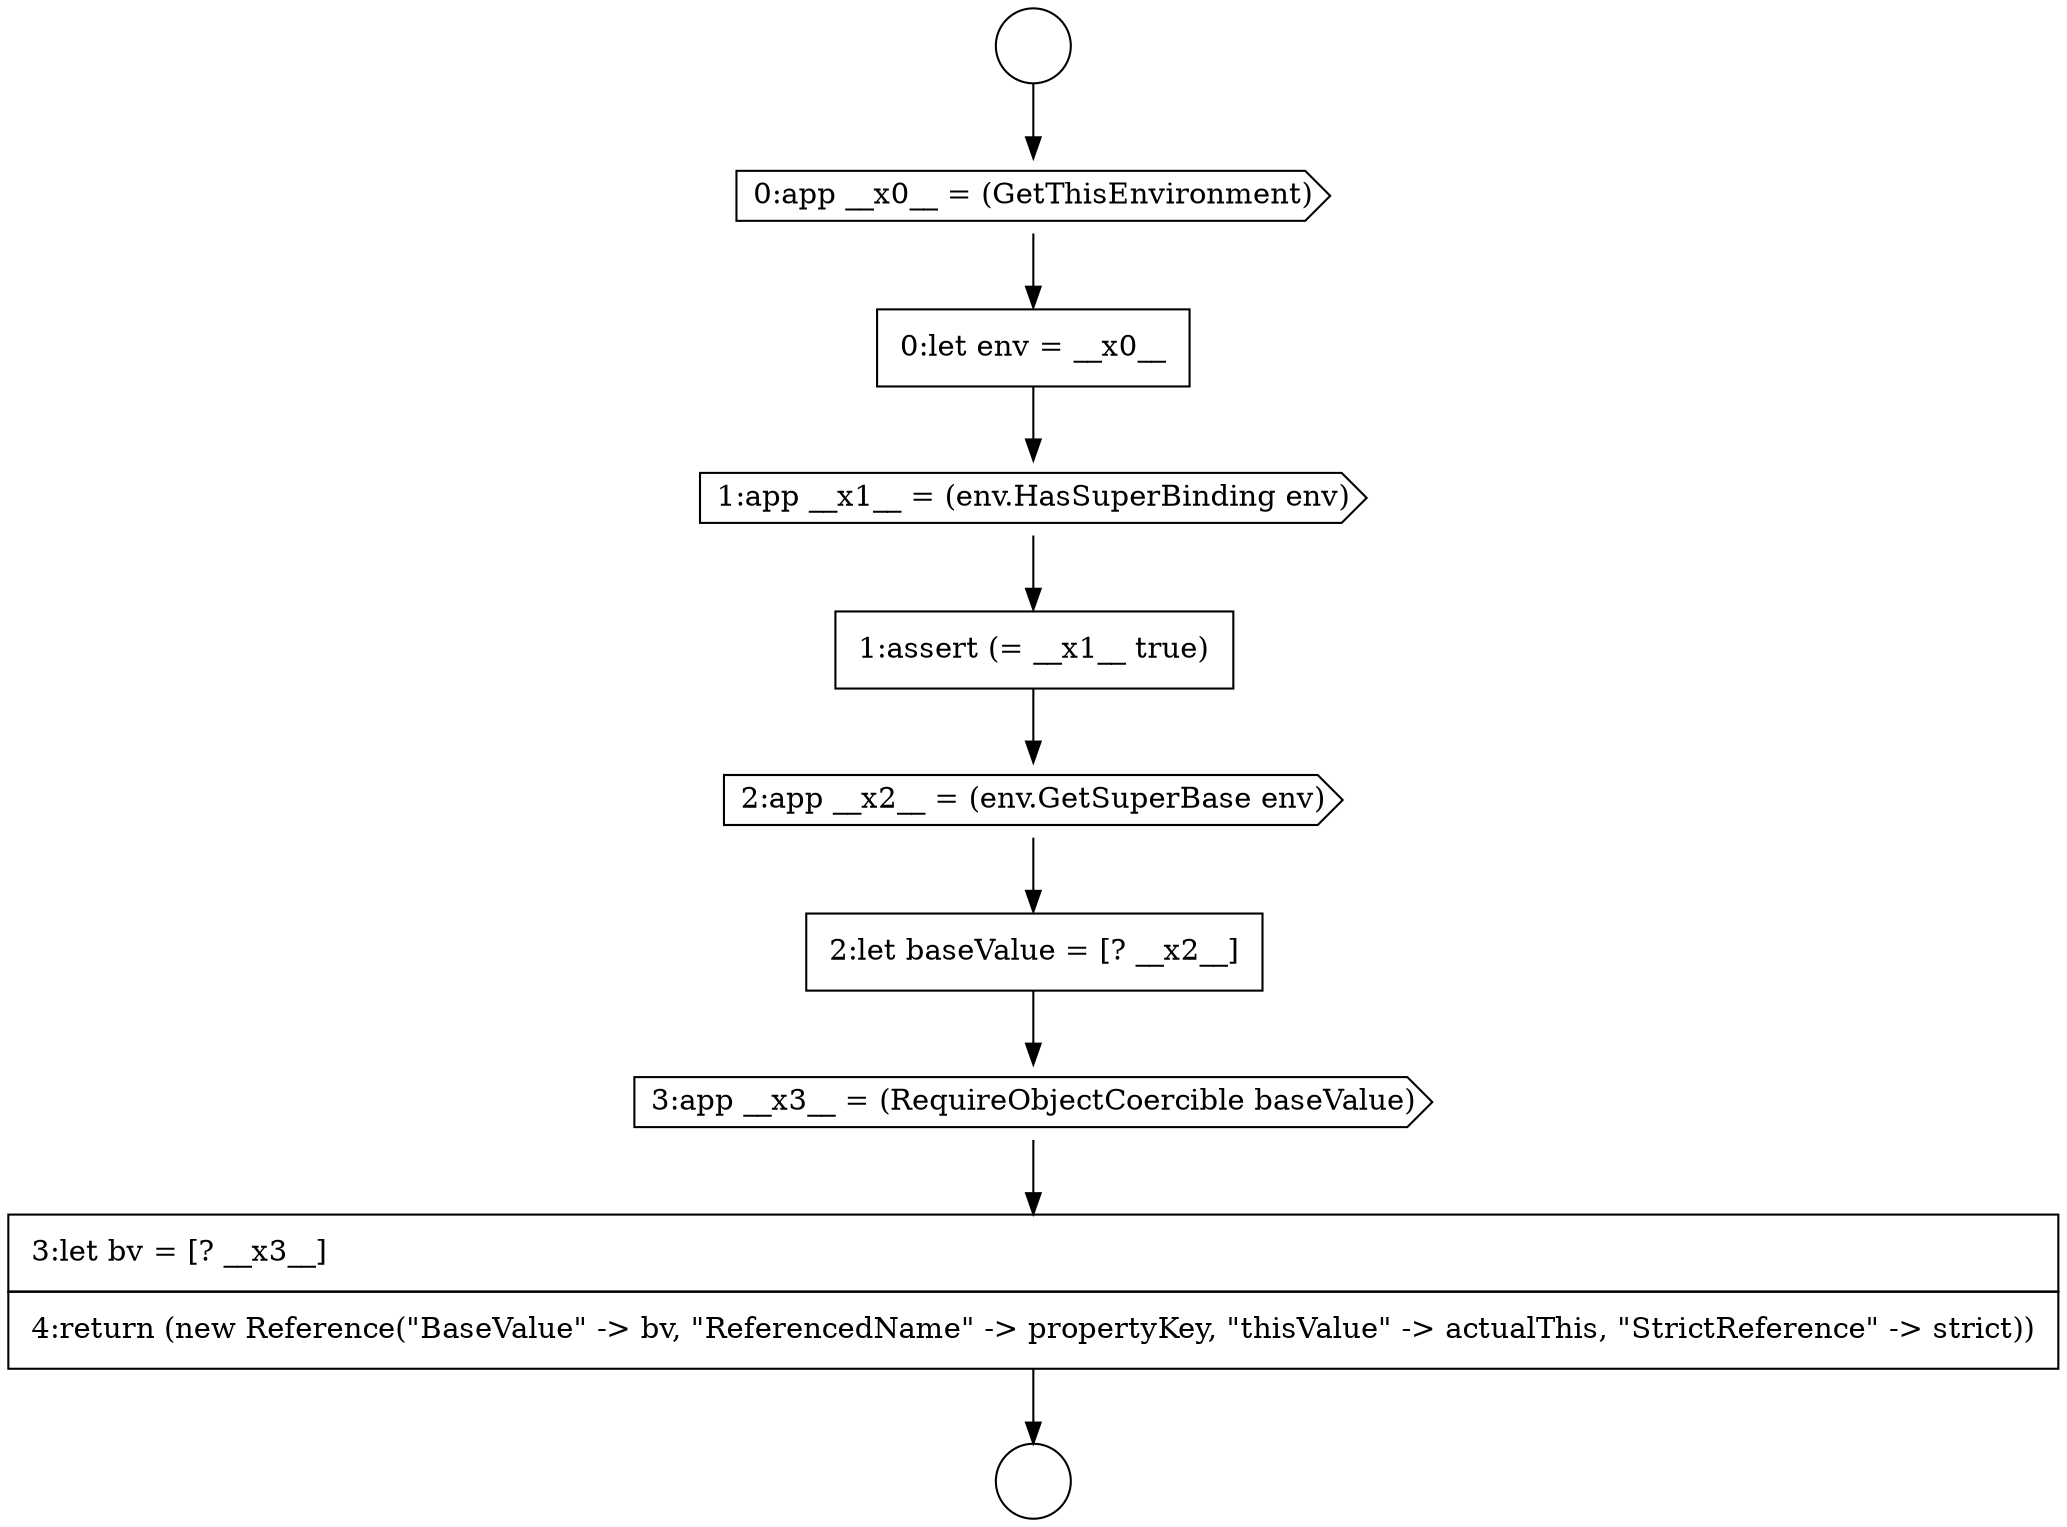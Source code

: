 digraph {
  node4739 [shape=none, margin=0, label=<<font color="black">
    <table border="0" cellborder="1" cellspacing="0" cellpadding="10">
      <tr><td align="left">1:assert (= __x1__ true)</td></tr>
    </table>
  </font>> color="black" fillcolor="white" style=filled]
  node4743 [shape=none, margin=0, label=<<font color="black">
    <table border="0" cellborder="1" cellspacing="0" cellpadding="10">
      <tr><td align="left">3:let bv = [? __x3__]</td></tr>
      <tr><td align="left">4:return (new Reference(&quot;BaseValue&quot; -&gt; bv, &quot;ReferencedName&quot; -&gt; propertyKey, &quot;thisValue&quot; -&gt; actualThis, &quot;StrictReference&quot; -&gt; strict))</td></tr>
    </table>
  </font>> color="black" fillcolor="white" style=filled]
  node4740 [shape=cds, label=<<font color="black">2:app __x2__ = (env.GetSuperBase env)</font>> color="black" fillcolor="white" style=filled]
  node4736 [shape=cds, label=<<font color="black">0:app __x0__ = (GetThisEnvironment)</font>> color="black" fillcolor="white" style=filled]
  node4737 [shape=none, margin=0, label=<<font color="black">
    <table border="0" cellborder="1" cellspacing="0" cellpadding="10">
      <tr><td align="left">0:let env = __x0__</td></tr>
    </table>
  </font>> color="black" fillcolor="white" style=filled]
  node4738 [shape=cds, label=<<font color="black">1:app __x1__ = (env.HasSuperBinding env)</font>> color="black" fillcolor="white" style=filled]
  node4741 [shape=none, margin=0, label=<<font color="black">
    <table border="0" cellborder="1" cellspacing="0" cellpadding="10">
      <tr><td align="left">2:let baseValue = [? __x2__]</td></tr>
    </table>
  </font>> color="black" fillcolor="white" style=filled]
  node4735 [shape=circle label=" " color="black" fillcolor="white" style=filled]
  node4742 [shape=cds, label=<<font color="black">3:app __x3__ = (RequireObjectCoercible baseValue)</font>> color="black" fillcolor="white" style=filled]
  node4734 [shape=circle label=" " color="black" fillcolor="white" style=filled]
  node4739 -> node4740 [ color="black"]
  node4737 -> node4738 [ color="black"]
  node4740 -> node4741 [ color="black"]
  node4736 -> node4737 [ color="black"]
  node4742 -> node4743 [ color="black"]
  node4743 -> node4735 [ color="black"]
  node4741 -> node4742 [ color="black"]
  node4734 -> node4736 [ color="black"]
  node4738 -> node4739 [ color="black"]
}
